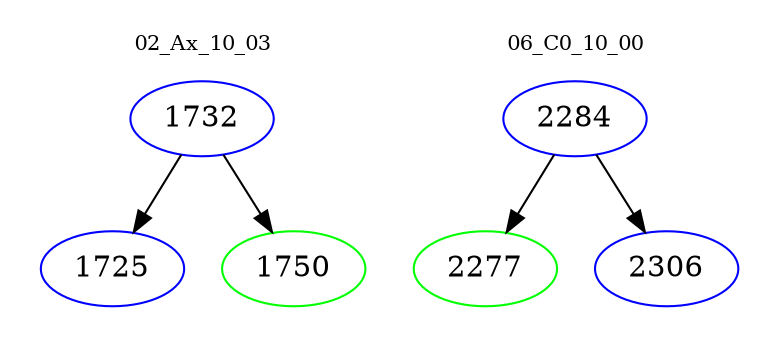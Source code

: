 digraph{
subgraph cluster_0 {
color = white
label = "02_Ax_10_03";
fontsize=10;
T0_1732 [label="1732", color="blue"]
T0_1732 -> T0_1725 [color="black"]
T0_1725 [label="1725", color="blue"]
T0_1732 -> T0_1750 [color="black"]
T0_1750 [label="1750", color="green"]
}
subgraph cluster_1 {
color = white
label = "06_C0_10_00";
fontsize=10;
T1_2284 [label="2284", color="blue"]
T1_2284 -> T1_2277 [color="black"]
T1_2277 [label="2277", color="green"]
T1_2284 -> T1_2306 [color="black"]
T1_2306 [label="2306", color="blue"]
}
}
